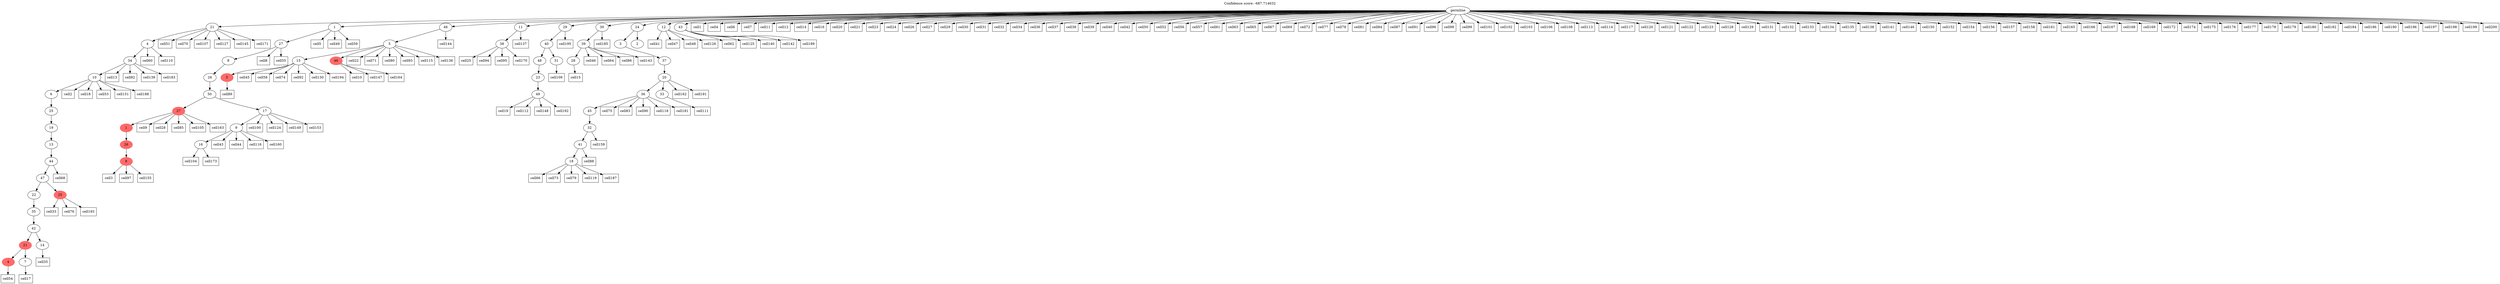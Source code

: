 digraph g {
	"56" -> "57";
	"57" [color=indianred1, style=filled, label="4"];
	"56" -> "58";
	"58" [label="7"];
	"55" -> "56";
	"56" [color=indianred1, style=filled, label="21"];
	"55" -> "59";
	"59" [label="14"];
	"54" -> "55";
	"55" [label="42"];
	"53" -> "54";
	"54" [label="35"];
	"51" -> "52";
	"52" [color=indianred1, style=filled, label="25"];
	"51" -> "53";
	"53" [label="22"];
	"50" -> "51";
	"51" [label="47"];
	"49" -> "50";
	"50" [label="44"];
	"48" -> "49";
	"49" [label="13"];
	"47" -> "48";
	"48" [label="19"];
	"46" -> "47";
	"47" [label="25"];
	"45" -> "46";
	"46" [label="6"];
	"44" -> "45";
	"45" [label="10"];
	"43" -> "44";
	"44" [label="34"];
	"42" -> "43";
	"43" [label="4"];
	"40" -> "41";
	"41" [color=indianred1, style=filled, label="8"];
	"39" -> "40";
	"40" [color=indianred1, style=filled, label="26"];
	"38" -> "39";
	"39" [color=indianred1, style=filled, label="1"];
	"36" -> "37";
	"37" [label="16"];
	"35" -> "36";
	"36" [label="9"];
	"34" -> "35";
	"35" [label="17"];
	"34" -> "38";
	"38" [color=indianred1, style=filled, label="27"];
	"33" -> "34";
	"34" [label="50"];
	"32" -> "33";
	"33" [label="26"];
	"31" -> "32";
	"32" [label="8"];
	"30" -> "31";
	"31" [label="27"];
	"27" -> "28";
	"28" [color=indianred1, style=filled, label="5"];
	"25" -> "26";
	"26" [color=indianred1, style=filled, label="46"];
	"25" -> "27";
	"27" [label="15"];
	"24" -> "25";
	"25" [label="5"];
	"21" -> "22";
	"22" [label="38"];
	"18" -> "19";
	"19" [label="49"];
	"17" -> "18";
	"18" [label="23"];
	"16" -> "17";
	"17" [label="48"];
	"16" -> "20";
	"20" [label="31"];
	"15" -> "16";
	"16" [label="40"];
	"13" -> "14";
	"14" [label="28"];
	"12" -> "13";
	"13" [label="39"];
	"8" -> "9";
	"9" [label="18"];
	"7" -> "8";
	"8" [label="41"];
	"6" -> "7";
	"7" [label="32"];
	"5" -> "6";
	"6" [label="45"];
	"4" -> "5";
	"5" [label="36"];
	"4" -> "10";
	"10" [label="33"];
	"3" -> "4";
	"4" [label="20"];
	"2" -> "3";
	"3" [label="37"];
	"1" -> "2";
	"2" [label="3"];
	"1" -> "11";
	"11" [label="2"];
	"0" -> "1";
	"1" [label="24"];
	"0" -> "12";
	"12" [label="30"];
	"0" -> "15";
	"15" [label="29"];
	"0" -> "21";
	"21" [label="11"];
	"0" -> "23";
	"23" [label="12"];
	"0" -> "24";
	"24" [label="46"];
	"0" -> "29";
	"29" [label="43"];
	"0" -> "30";
	"30" [label="1"];
	"0" -> "42";
	"42" [label="21"];
	"0" [label="germline"];
	"0" -> "cell1";
	"cell1" [shape=box];
	"45" -> "cell2";
	"cell2" [shape=box];
	"41" -> "cell3";
	"cell3" [shape=box];
	"0" -> "cell4";
	"cell4" [shape=box];
	"30" -> "cell5";
	"cell5" [shape=box];
	"0" -> "cell6";
	"cell6" [shape=box];
	"0" -> "cell7";
	"cell7" [shape=box];
	"31" -> "cell8";
	"cell8" [shape=box];
	"38" -> "cell9";
	"cell9" [shape=box];
	"26" -> "cell10";
	"cell10" [shape=box];
	"0" -> "cell11";
	"cell11" [shape=box];
	"0" -> "cell12";
	"cell12" [shape=box];
	"44" -> "cell13";
	"cell13" [shape=box];
	"0" -> "cell14";
	"cell14" [shape=box];
	"14" -> "cell15";
	"cell15" [shape=box];
	"0" -> "cell16";
	"cell16" [shape=box];
	"58" -> "cell17";
	"cell17" [shape=box];
	"45" -> "cell18";
	"cell18" [shape=box];
	"19" -> "cell19";
	"cell19" [shape=box];
	"0" -> "cell20";
	"cell20" [shape=box];
	"0" -> "cell21";
	"cell21" [shape=box];
	"25" -> "cell22";
	"cell22" [shape=box];
	"0" -> "cell23";
	"cell23" [shape=box];
	"0" -> "cell24";
	"cell24" [shape=box];
	"22" -> "cell25";
	"cell25" [shape=box];
	"0" -> "cell26";
	"cell26" [shape=box];
	"0" -> "cell27";
	"cell27" [shape=box];
	"38" -> "cell28";
	"cell28" [shape=box];
	"0" -> "cell29";
	"cell29" [shape=box];
	"0" -> "cell30";
	"cell30" [shape=box];
	"0" -> "cell31";
	"cell31" [shape=box];
	"0" -> "cell32";
	"cell32" [shape=box];
	"52" -> "cell33";
	"cell33" [shape=box];
	"0" -> "cell34";
	"cell34" [shape=box];
	"59" -> "cell35";
	"cell35" [shape=box];
	"0" -> "cell36";
	"cell36" [shape=box];
	"0" -> "cell37";
	"cell37" [shape=box];
	"0" -> "cell38";
	"cell38" [shape=box];
	"0" -> "cell39";
	"cell39" [shape=box];
	"0" -> "cell40";
	"cell40" [shape=box];
	"23" -> "cell41";
	"cell41" [shape=box];
	"0" -> "cell42";
	"cell42" [shape=box];
	"36" -> "cell43";
	"cell43" [shape=box];
	"36" -> "cell44";
	"cell44" [shape=box];
	"27" -> "cell45";
	"cell45" [shape=box];
	"13" -> "cell46";
	"cell46" [shape=box];
	"23" -> "cell47";
	"cell47" [shape=box];
	"23" -> "cell48";
	"cell48" [shape=box];
	"30" -> "cell49";
	"cell49" [shape=box];
	"0" -> "cell50";
	"cell50" [shape=box];
	"42" -> "cell51";
	"cell51" [shape=box];
	"0" -> "cell52";
	"cell52" [shape=box];
	"45" -> "cell53";
	"cell53" [shape=box];
	"57" -> "cell54";
	"cell54" [shape=box];
	"31" -> "cell55";
	"cell55" [shape=box];
	"0" -> "cell56";
	"cell56" [shape=box];
	"0" -> "cell57";
	"cell57" [shape=box];
	"27" -> "cell58";
	"cell58" [shape=box];
	"30" -> "cell59";
	"cell59" [shape=box];
	"43" -> "cell60";
	"cell60" [shape=box];
	"0" -> "cell61";
	"cell61" [shape=box];
	"29" -> "cell62";
	"cell62" [shape=box];
	"0" -> "cell63";
	"cell63" [shape=box];
	"13" -> "cell64";
	"cell64" [shape=box];
	"0" -> "cell65";
	"cell65" [shape=box];
	"9" -> "cell66";
	"cell66" [shape=box];
	"0" -> "cell67";
	"cell67" [shape=box];
	"50" -> "cell68";
	"cell68" [shape=box];
	"0" -> "cell69";
	"cell69" [shape=box];
	"42" -> "cell70";
	"cell70" [shape=box];
	"25" -> "cell71";
	"cell71" [shape=box];
	"0" -> "cell72";
	"cell72" [shape=box];
	"9" -> "cell73";
	"cell73" [shape=box];
	"27" -> "cell74";
	"cell74" [shape=box];
	"5" -> "cell75";
	"cell75" [shape=box];
	"52" -> "cell76";
	"cell76" [shape=box];
	"0" -> "cell77";
	"cell77" [shape=box];
	"0" -> "cell78";
	"cell78" [shape=box];
	"9" -> "cell79";
	"cell79" [shape=box];
	"25" -> "cell80";
	"cell80" [shape=box];
	"0" -> "cell81";
	"cell81" [shape=box];
	"44" -> "cell82";
	"cell82" [shape=box];
	"5" -> "cell83";
	"cell83" [shape=box];
	"0" -> "cell84";
	"cell84" [shape=box];
	"38" -> "cell85";
	"cell85" [shape=box];
	"13" -> "cell86";
	"cell86" [shape=box];
	"0" -> "cell87";
	"cell87" [shape=box];
	"8" -> "cell88";
	"cell88" [shape=box];
	"28" -> "cell89";
	"cell89" [shape=box];
	"5" -> "cell90";
	"cell90" [shape=box];
	"0" -> "cell91";
	"cell91" [shape=box];
	"27" -> "cell92";
	"cell92" [shape=box];
	"25" -> "cell93";
	"cell93" [shape=box];
	"22" -> "cell94";
	"cell94" [shape=box];
	"22" -> "cell95";
	"cell95" [shape=box];
	"0" -> "cell96";
	"cell96" [shape=box];
	"41" -> "cell97";
	"cell97" [shape=box];
	"0" -> "cell98";
	"cell98" [shape=box];
	"0" -> "cell99";
	"cell99" [shape=box];
	"35" -> "cell100";
	"cell100" [shape=box];
	"0" -> "cell101";
	"cell101" [shape=box];
	"0" -> "cell102";
	"cell102" [shape=box];
	"0" -> "cell103";
	"cell103" [shape=box];
	"37" -> "cell104";
	"cell104" [shape=box];
	"38" -> "cell105";
	"cell105" [shape=box];
	"0" -> "cell106";
	"cell106" [shape=box];
	"42" -> "cell107";
	"cell107" [shape=box];
	"0" -> "cell108";
	"cell108" [shape=box];
	"20" -> "cell109";
	"cell109" [shape=box];
	"43" -> "cell110";
	"cell110" [shape=box];
	"10" -> "cell111";
	"cell111" [shape=box];
	"19" -> "cell112";
	"cell112" [shape=box];
	"0" -> "cell113";
	"cell113" [shape=box];
	"0" -> "cell114";
	"cell114" [shape=box];
	"25" -> "cell115";
	"cell115" [shape=box];
	"36" -> "cell116";
	"cell116" [shape=box];
	"0" -> "cell117";
	"cell117" [shape=box];
	"5" -> "cell118";
	"cell118" [shape=box];
	"9" -> "cell119";
	"cell119" [shape=box];
	"0" -> "cell120";
	"cell120" [shape=box];
	"0" -> "cell121";
	"cell121" [shape=box];
	"0" -> "cell122";
	"cell122" [shape=box];
	"0" -> "cell123";
	"cell123" [shape=box];
	"35" -> "cell124";
	"cell124" [shape=box];
	"29" -> "cell125";
	"cell125" [shape=box];
	"23" -> "cell126";
	"cell126" [shape=box];
	"42" -> "cell127";
	"cell127" [shape=box];
	"0" -> "cell128";
	"cell128" [shape=box];
	"0" -> "cell129";
	"cell129" [shape=box];
	"27" -> "cell130";
	"cell130" [shape=box];
	"0" -> "cell131";
	"cell131" [shape=box];
	"0" -> "cell132";
	"cell132" [shape=box];
	"0" -> "cell133";
	"cell133" [shape=box];
	"0" -> "cell134";
	"cell134" [shape=box];
	"0" -> "cell135";
	"cell135" [shape=box];
	"25" -> "cell136";
	"cell136" [shape=box];
	"21" -> "cell137";
	"cell137" [shape=box];
	"0" -> "cell138";
	"cell138" [shape=box];
	"44" -> "cell139";
	"cell139" [shape=box];
	"29" -> "cell140";
	"cell140" [shape=box];
	"0" -> "cell141";
	"cell141" [shape=box];
	"29" -> "cell142";
	"cell142" [shape=box];
	"13" -> "cell143";
	"cell143" [shape=box];
	"24" -> "cell144";
	"cell144" [shape=box];
	"42" -> "cell145";
	"cell145" [shape=box];
	"0" -> "cell146";
	"cell146" [shape=box];
	"26" -> "cell147";
	"cell147" [shape=box];
	"19" -> "cell148";
	"cell148" [shape=box];
	"35" -> "cell149";
	"cell149" [shape=box];
	"0" -> "cell150";
	"cell150" [shape=box];
	"45" -> "cell151";
	"cell151" [shape=box];
	"0" -> "cell152";
	"cell152" [shape=box];
	"35" -> "cell153";
	"cell153" [shape=box];
	"0" -> "cell154";
	"cell154" [shape=box];
	"41" -> "cell155";
	"cell155" [shape=box];
	"0" -> "cell156";
	"cell156" [shape=box];
	"0" -> "cell157";
	"cell157" [shape=box];
	"0" -> "cell158";
	"cell158" [shape=box];
	"7" -> "cell159";
	"cell159" [shape=box];
	"36" -> "cell160";
	"cell160" [shape=box];
	"0" -> "cell161";
	"cell161" [shape=box];
	"4" -> "cell162";
	"cell162" [shape=box];
	"38" -> "cell163";
	"cell163" [shape=box];
	"26" -> "cell164";
	"cell164" [shape=box];
	"0" -> "cell165";
	"cell165" [shape=box];
	"0" -> "cell166";
	"cell166" [shape=box];
	"0" -> "cell167";
	"cell167" [shape=box];
	"0" -> "cell168";
	"cell168" [shape=box];
	"0" -> "cell169";
	"cell169" [shape=box];
	"22" -> "cell170";
	"cell170" [shape=box];
	"42" -> "cell171";
	"cell171" [shape=box];
	"0" -> "cell172";
	"cell172" [shape=box];
	"37" -> "cell173";
	"cell173" [shape=box];
	"0" -> "cell174";
	"cell174" [shape=box];
	"0" -> "cell175";
	"cell175" [shape=box];
	"0" -> "cell176";
	"cell176" [shape=box];
	"0" -> "cell177";
	"cell177" [shape=box];
	"0" -> "cell178";
	"cell178" [shape=box];
	"0" -> "cell179";
	"cell179" [shape=box];
	"0" -> "cell180";
	"cell180" [shape=box];
	"5" -> "cell181";
	"cell181" [shape=box];
	"0" -> "cell182";
	"cell182" [shape=box];
	"44" -> "cell183";
	"cell183" [shape=box];
	"0" -> "cell184";
	"cell184" [shape=box];
	"12" -> "cell185";
	"cell185" [shape=box];
	"0" -> "cell186";
	"cell186" [shape=box];
	"9" -> "cell187";
	"cell187" [shape=box];
	"45" -> "cell188";
	"cell188" [shape=box];
	"29" -> "cell189";
	"cell189" [shape=box];
	"0" -> "cell190";
	"cell190" [shape=box];
	"4" -> "cell191";
	"cell191" [shape=box];
	"19" -> "cell192";
	"cell192" [shape=box];
	"52" -> "cell193";
	"cell193" [shape=box];
	"27" -> "cell194";
	"cell194" [shape=box];
	"15" -> "cell195";
	"cell195" [shape=box];
	"0" -> "cell196";
	"cell196" [shape=box];
	"0" -> "cell197";
	"cell197" [shape=box];
	"0" -> "cell198";
	"cell198" [shape=box];
	"0" -> "cell199";
	"cell199" [shape=box];
	"0" -> "cell200";
	"cell200" [shape=box];
	labelloc="t";
	label="Confidence score: -687.714632";
}
